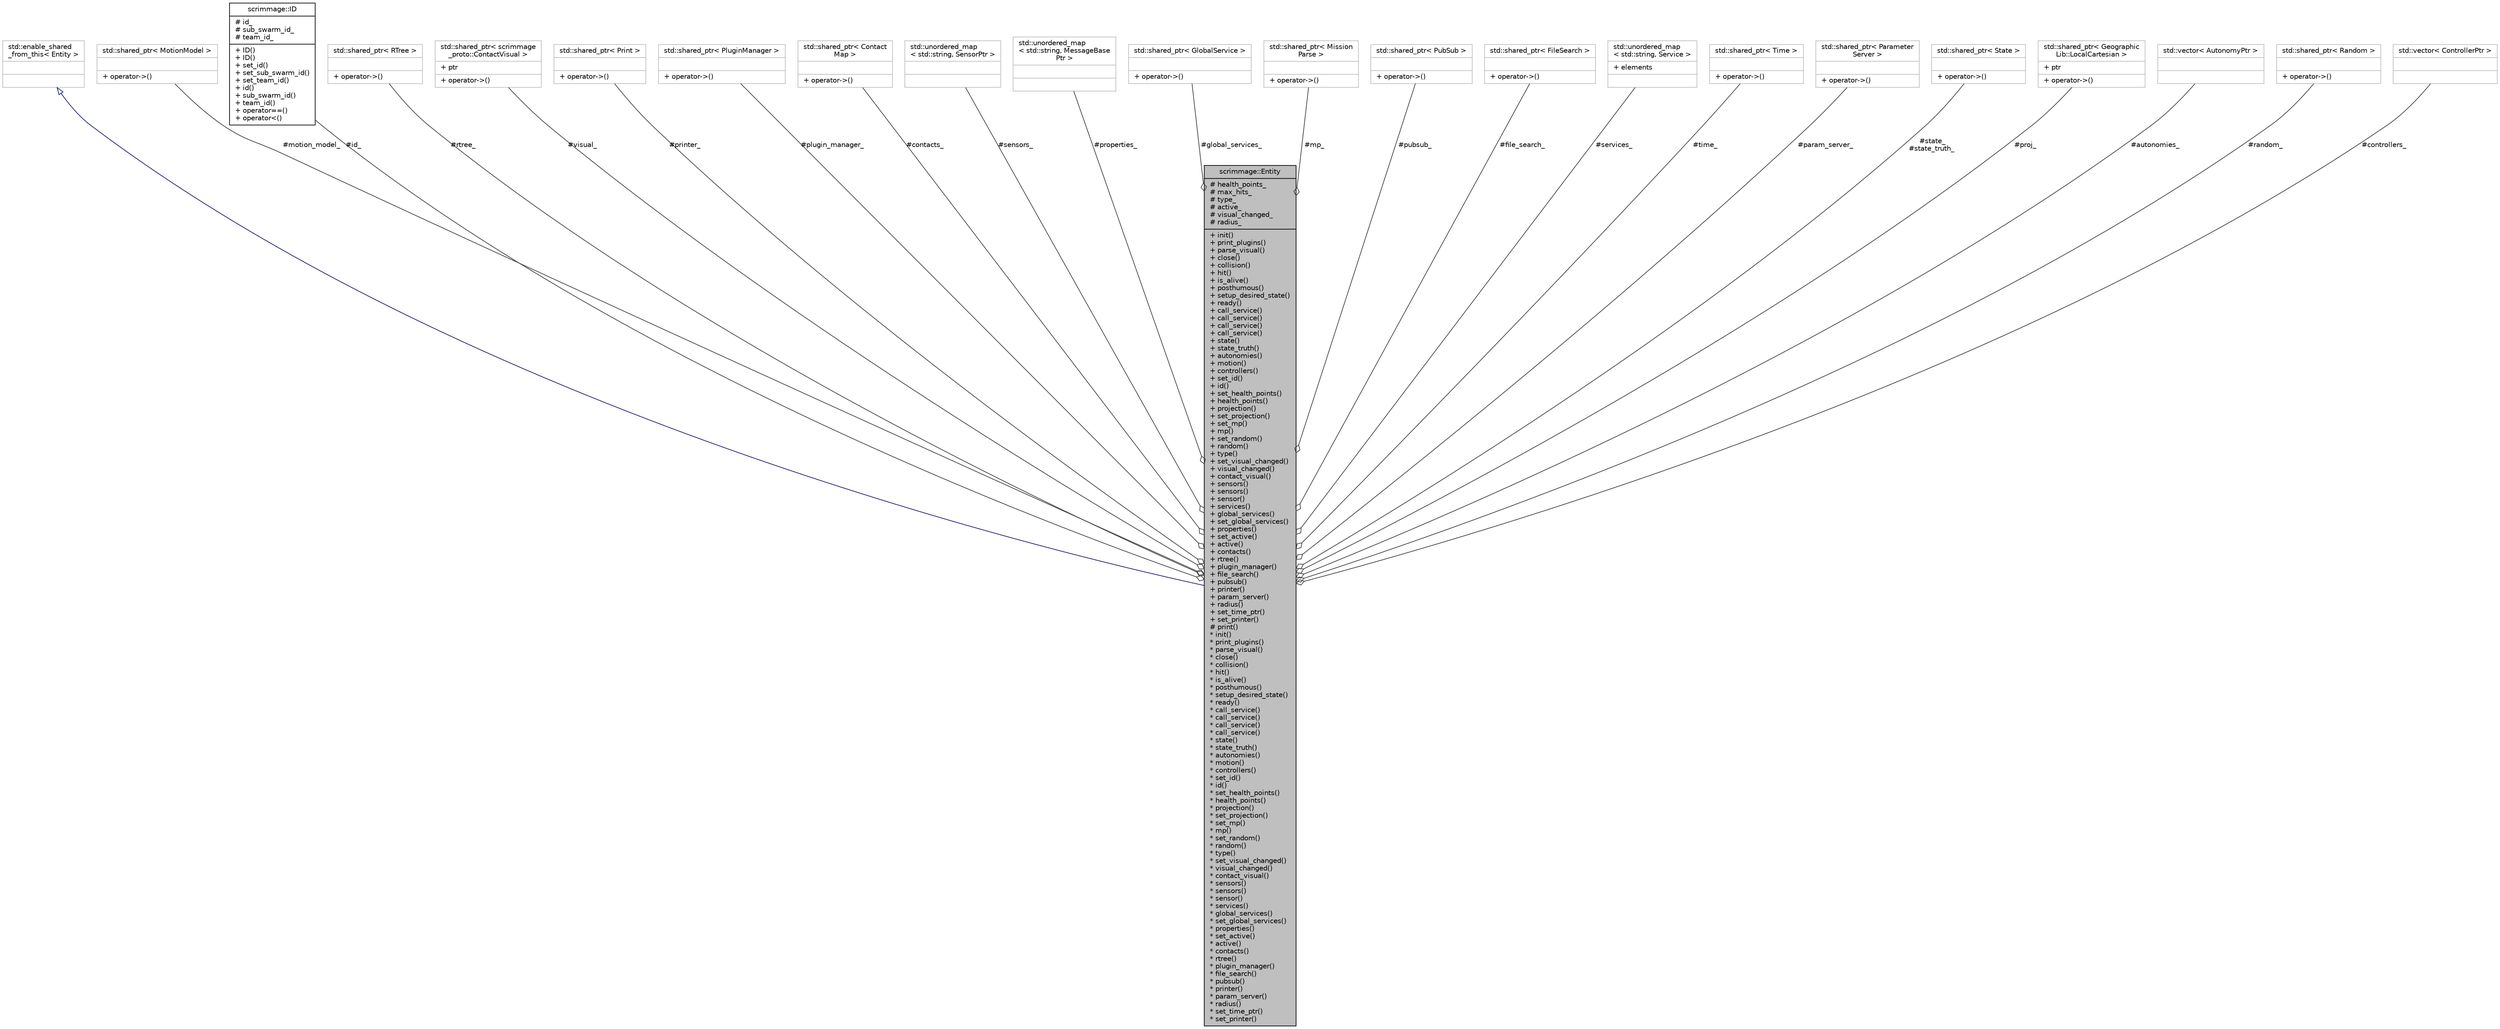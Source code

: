 digraph "scrimmage::Entity"
{
 // LATEX_PDF_SIZE
  edge [fontname="Helvetica",fontsize="10",labelfontname="Helvetica",labelfontsize="10"];
  node [fontname="Helvetica",fontsize="10",shape=record];
  Node1 [label="{scrimmage::Entity\n|# health_points_\l# max_hits_\l# type_\l# active_\l# visual_changed_\l# radius_\l|+ init()\l+ print_plugins()\l+ parse_visual()\l+ close()\l+ collision()\l+ hit()\l+ is_alive()\l+ posthumous()\l+ setup_desired_state()\l+ ready()\l+ call_service()\l+ call_service()\l+ call_service()\l+ call_service()\l+ state()\l+ state_truth()\l+ autonomies()\l+ motion()\l+ controllers()\l+ set_id()\l+ id()\l+ set_health_points()\l+ health_points()\l+ projection()\l+ set_projection()\l+ set_mp()\l+ mp()\l+ set_random()\l+ random()\l+ type()\l+ set_visual_changed()\l+ visual_changed()\l+ contact_visual()\l+ sensors()\l+ sensors()\l+ sensor()\l+ services()\l+ global_services()\l+ set_global_services()\l+ properties()\l+ set_active()\l+ active()\l+ contacts()\l+ rtree()\l+ plugin_manager()\l+ file_search()\l+ pubsub()\l+ printer()\l+ param_server()\l+ radius()\l+ set_time_ptr()\l+ set_printer()\l# print()\l* init()\l* print_plugins()\l* parse_visual()\l* close()\l* collision()\l* hit()\l* is_alive()\l* posthumous()\l* setup_desired_state()\l* ready()\l* call_service()\l* call_service()\l* call_service()\l* call_service()\l* state()\l* state_truth()\l* autonomies()\l* motion()\l* controllers()\l* set_id()\l* id()\l* set_health_points()\l* health_points()\l* projection()\l* set_projection()\l* set_mp()\l* mp()\l* set_random()\l* random()\l* type()\l* set_visual_changed()\l* visual_changed()\l* contact_visual()\l* sensors()\l* sensors()\l* sensor()\l* services()\l* global_services()\l* set_global_services()\l* properties()\l* set_active()\l* active()\l* contacts()\l* rtree()\l* plugin_manager()\l* file_search()\l* pubsub()\l* printer()\l* param_server()\l* radius()\l* set_time_ptr()\l* set_printer()\l}",height=0.2,width=0.4,color="black", fillcolor="grey75", style="filled", fontcolor="black",tooltip=" "];
  Node2 -> Node1 [dir="back",color="midnightblue",fontsize="10",style="solid",arrowtail="onormal",fontname="Helvetica"];
  Node2 [label="{std::enable_shared\l_from_this\< Entity \>\n||}",height=0.2,width=0.4,color="grey75", fillcolor="white", style="filled",tooltip=" "];
  Node3 -> Node1 [color="grey25",fontsize="10",style="solid",label=" #motion_model_" ,arrowhead="odiamond",fontname="Helvetica"];
  Node3 [label="{std::shared_ptr\< MotionModel \>\n||+ operator-\>()\l}",height=0.2,width=0.4,color="grey75", fillcolor="white", style="filled",tooltip=" "];
  Node42 -> Node1 [color="grey25",fontsize="10",style="solid",label=" #id_" ,arrowhead="odiamond",fontname="Helvetica"];
  Node42 [label="{scrimmage::ID\n|# id_\l# sub_swarm_id_\l# team_id_\l|+ ID()\l+ ID()\l+ set_id()\l+ set_sub_swarm_id()\l+ set_team_id()\l+ id()\l+ sub_swarm_id()\l+ team_id()\l+ operator==()\l+ operator\<()\l}",height=0.2,width=0.4,color="black", fillcolor="white", style="filled",URL="$classscrimmage_1_1ID.html",tooltip=" "];
  Node43 -> Node1 [color="grey25",fontsize="10",style="solid",label=" #rtree_" ,arrowhead="odiamond",fontname="Helvetica"];
  Node43 [label="{std::shared_ptr\< RTree \>\n||+ operator-\>()\l}",height=0.2,width=0.4,color="grey75", fillcolor="white", style="filled",tooltip=" "];
  Node48 -> Node1 [color="grey25",fontsize="10",style="solid",label=" #visual_" ,arrowhead="odiamond",fontname="Helvetica"];
  Node48 [label="{std::shared_ptr\< scrimmage\l_proto::ContactVisual \>\n|+ ptr\l|+ operator-\>()\l}",height=0.2,width=0.4,color="grey75", fillcolor="white", style="filled",tooltip=" "];
  Node49 -> Node1 [color="grey25",fontsize="10",style="solid",label=" #printer_" ,arrowhead="odiamond",fontname="Helvetica"];
  Node49 [label="{std::shared_ptr\< Print \>\n||+ operator-\>()\l}",height=0.2,width=0.4,color="grey75", fillcolor="white", style="filled",tooltip=" "];
  Node57 -> Node1 [color="grey25",fontsize="10",style="solid",label=" #plugin_manager_" ,arrowhead="odiamond",fontname="Helvetica"];
  Node57 [label="{std::shared_ptr\< PluginManager \>\n||+ operator-\>()\l}",height=0.2,width=0.4,color="grey75", fillcolor="white", style="filled",tooltip=" "];
  Node62 -> Node1 [color="grey25",fontsize="10",style="solid",label=" #contacts_" ,arrowhead="odiamond",fontname="Helvetica"];
  Node62 [label="{std::shared_ptr\< Contact\lMap \>\n||+ operator-\>()\l}",height=0.2,width=0.4,color="grey75", fillcolor="white", style="filled",tooltip=" "];
  Node63 -> Node1 [color="grey25",fontsize="10",style="solid",label=" #sensors_" ,arrowhead="odiamond",fontname="Helvetica"];
  Node63 [label="{std::unordered_map\l\< std::string, SensorPtr \>\n||}",height=0.2,width=0.4,color="grey75", fillcolor="white", style="filled",tooltip=" "];
  Node64 -> Node1 [color="grey25",fontsize="10",style="solid",label=" #properties_" ,arrowhead="odiamond",fontname="Helvetica"];
  Node64 [label="{std::unordered_map\l\< std::string, MessageBase\lPtr \>\n||}",height=0.2,width=0.4,color="grey75", fillcolor="white", style="filled",tooltip=" "];
  Node65 -> Node1 [color="grey25",fontsize="10",style="solid",label=" #global_services_" ,arrowhead="odiamond",fontname="Helvetica"];
  Node65 [label="{std::shared_ptr\< GlobalService \>\n||+ operator-\>()\l}",height=0.2,width=0.4,color="grey75", fillcolor="white", style="filled",tooltip=" "];
  Node68 -> Node1 [color="grey25",fontsize="10",style="solid",label=" #mp_" ,arrowhead="odiamond",fontname="Helvetica"];
  Node68 [label="{std::shared_ptr\< Mission\lParse \>\n||+ operator-\>()\l}",height=0.2,width=0.4,color="grey75", fillcolor="white", style="filled",tooltip=" "];
  Node18 -> Node1 [color="grey25",fontsize="10",style="solid",label=" #pubsub_" ,arrowhead="odiamond",fontname="Helvetica"];
  Node18 [label="{std::shared_ptr\< PubSub \>\n||+ operator-\>()\l}",height=0.2,width=0.4,color="grey75", fillcolor="white", style="filled",tooltip=" "];
  Node83 -> Node1 [color="grey25",fontsize="10",style="solid",label=" #file_search_" ,arrowhead="odiamond",fontname="Helvetica"];
  Node83 [label="{std::shared_ptr\< FileSearch \>\n||+ operator-\>()\l}",height=0.2,width=0.4,color="grey75", fillcolor="white", style="filled",tooltip=" "];
  Node67 -> Node1 [color="grey25",fontsize="10",style="solid",label=" #services_" ,arrowhead="odiamond",fontname="Helvetica"];
  Node67 [label="{std::unordered_map\l\< std::string, Service \>\n|+ elements\l|}",height=0.2,width=0.4,color="grey75", fillcolor="white", style="filled",tooltip=" "];
  Node51 -> Node1 [color="grey25",fontsize="10",style="solid",label=" #time_" ,arrowhead="odiamond",fontname="Helvetica"];
  Node51 [label="{std::shared_ptr\< Time \>\n||+ operator-\>()\l}",height=0.2,width=0.4,color="grey75", fillcolor="white", style="filled",tooltip=" "];
  Node28 -> Node1 [color="grey25",fontsize="10",style="solid",label=" #param_server_" ,arrowhead="odiamond",fontname="Helvetica"];
  Node28 [label="{std::shared_ptr\< Parameter\lServer \>\n||+ operator-\>()\l}",height=0.2,width=0.4,color="grey75", fillcolor="white", style="filled",tooltip=" "];
  Node33 -> Node1 [color="grey25",fontsize="10",style="solid",label=" #state_\n#state_truth_" ,arrowhead="odiamond",fontname="Helvetica"];
  Node33 [label="{std::shared_ptr\< State \>\n||+ operator-\>()\l}",height=0.2,width=0.4,color="grey75", fillcolor="white", style="filled",tooltip=" "];
  Node81 -> Node1 [color="grey25",fontsize="10",style="solid",label=" #proj_" ,arrowhead="odiamond",fontname="Helvetica"];
  Node81 [label="{std::shared_ptr\< Geographic\lLib::LocalCartesian \>\n|+ ptr\l|+ operator-\>()\l}",height=0.2,width=0.4,color="grey75", fillcolor="white", style="filled",tooltip=" "];
  Node86 -> Node1 [color="grey25",fontsize="10",style="solid",label=" #autonomies_" ,arrowhead="odiamond",fontname="Helvetica"];
  Node86 [label="{std::vector\< AutonomyPtr \>\n||}",height=0.2,width=0.4,color="grey75", fillcolor="white", style="filled",tooltip=" "];
  Node87 -> Node1 [color="grey25",fontsize="10",style="solid",label=" #random_" ,arrowhead="odiamond",fontname="Helvetica"];
  Node87 [label="{std::shared_ptr\< Random \>\n||+ operator-\>()\l}",height=0.2,width=0.4,color="grey75", fillcolor="white", style="filled",tooltip=" "];
  Node90 -> Node1 [color="grey25",fontsize="10",style="solid",label=" #controllers_" ,arrowhead="odiamond",fontname="Helvetica"];
  Node90 [label="{std::vector\< ControllerPtr \>\n||}",height=0.2,width=0.4,color="grey75", fillcolor="white", style="filled",tooltip=" "];
}
